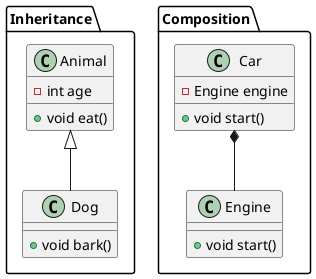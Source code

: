 @startuml

@startuml
package "Inheritance" {
    class Animal {
        - int age
        + void eat()
    }

    class Dog extends Animal {
        + void bark()
    }
}

package "Composition" {
    class Car {
        - Engine engine
        + void start()
    }

    class Engine {
        + void start()
    }

    Car *-- Engine
}
@enduml

@enduml